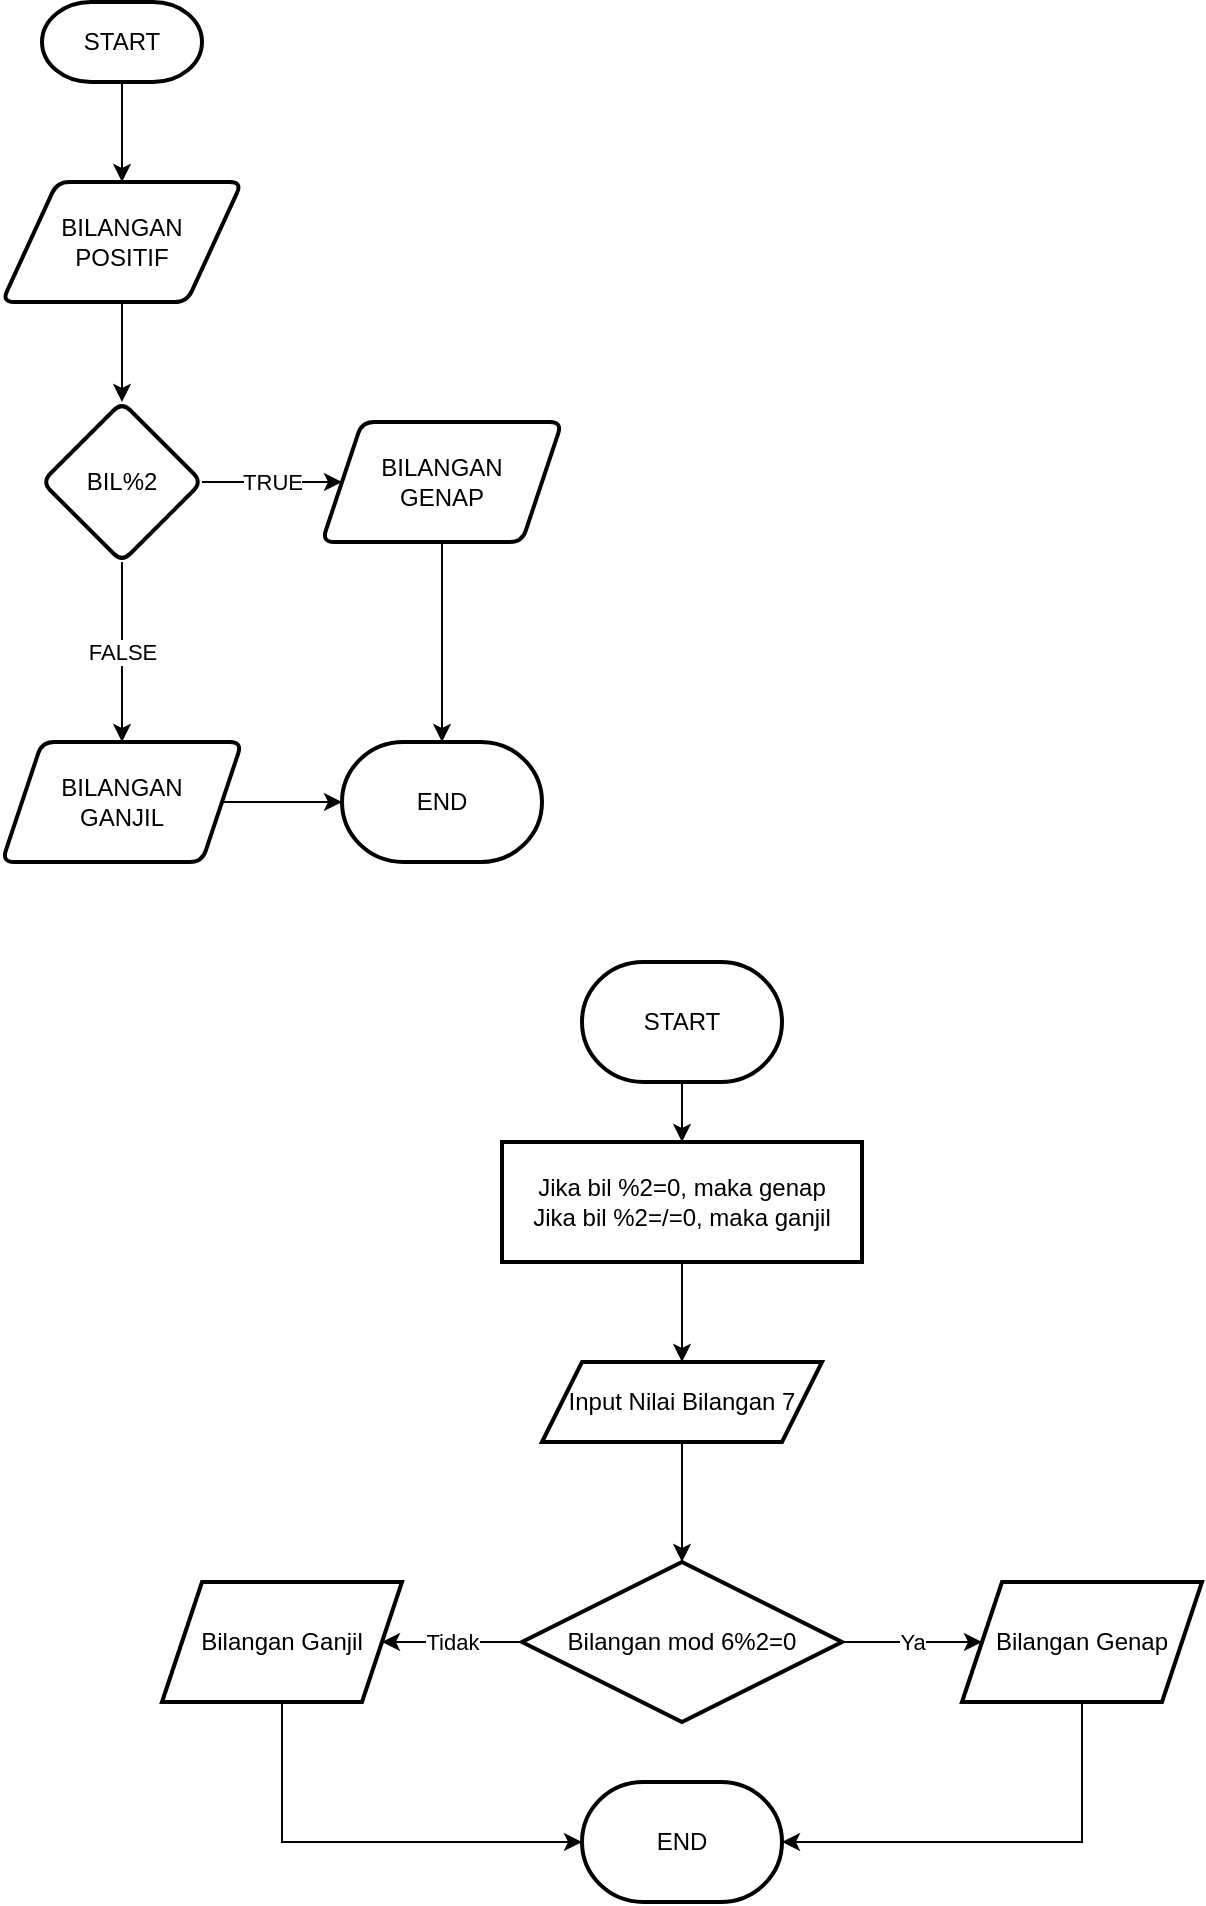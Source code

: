 <mxfile version="22.1.7" type="github">
  <diagram id="C5RBs43oDa-KdzZeNtuy" name="Page-1">
    <mxGraphModel dx="1760" dy="892" grid="1" gridSize="10" guides="1" tooltips="1" connect="1" arrows="1" fold="1" page="1" pageScale="1" pageWidth="827" pageHeight="1169" math="0" shadow="0">
      <root>
        <mxCell id="WIyWlLk6GJQsqaUBKTNV-0" />
        <mxCell id="WIyWlLk6GJQsqaUBKTNV-1" parent="WIyWlLk6GJQsqaUBKTNV-0" />
        <mxCell id="yjTNKrqDX9OZpZqWXkif-2" value="" style="edgeStyle=orthogonalEdgeStyle;rounded=0;orthogonalLoop=1;jettySize=auto;html=1;" parent="WIyWlLk6GJQsqaUBKTNV-1" source="yjTNKrqDX9OZpZqWXkif-0" target="yjTNKrqDX9OZpZqWXkif-1" edge="1">
          <mxGeometry relative="1" as="geometry" />
        </mxCell>
        <mxCell id="yjTNKrqDX9OZpZqWXkif-0" value="START" style="strokeWidth=2;html=1;shape=mxgraph.flowchart.terminator;whiteSpace=wrap;" parent="WIyWlLk6GJQsqaUBKTNV-1" vertex="1">
          <mxGeometry x="100" y="80" width="80" height="40" as="geometry" />
        </mxCell>
        <mxCell id="yjTNKrqDX9OZpZqWXkif-4" value="" style="edgeStyle=orthogonalEdgeStyle;rounded=0;orthogonalLoop=1;jettySize=auto;html=1;" parent="WIyWlLk6GJQsqaUBKTNV-1" source="yjTNKrqDX9OZpZqWXkif-1" target="yjTNKrqDX9OZpZqWXkif-3" edge="1">
          <mxGeometry relative="1" as="geometry" />
        </mxCell>
        <mxCell id="yjTNKrqDX9OZpZqWXkif-1" value="BILANGAN&lt;br&gt;POSITIF" style="shape=parallelogram;html=1;strokeWidth=2;perimeter=parallelogramPerimeter;whiteSpace=wrap;rounded=1;arcSize=12;size=0.23;" parent="WIyWlLk6GJQsqaUBKTNV-1" vertex="1">
          <mxGeometry x="80" y="170" width="120" height="60" as="geometry" />
        </mxCell>
        <mxCell id="yjTNKrqDX9OZpZqWXkif-6" value="TRUE" style="edgeStyle=orthogonalEdgeStyle;rounded=0;orthogonalLoop=1;jettySize=auto;html=1;" parent="WIyWlLk6GJQsqaUBKTNV-1" source="yjTNKrqDX9OZpZqWXkif-3" target="yjTNKrqDX9OZpZqWXkif-5" edge="1">
          <mxGeometry relative="1" as="geometry" />
        </mxCell>
        <mxCell id="yjTNKrqDX9OZpZqWXkif-8" value="FALSE" style="edgeStyle=orthogonalEdgeStyle;rounded=0;orthogonalLoop=1;jettySize=auto;html=1;" parent="WIyWlLk6GJQsqaUBKTNV-1" source="yjTNKrqDX9OZpZqWXkif-3" target="yjTNKrqDX9OZpZqWXkif-7" edge="1">
          <mxGeometry relative="1" as="geometry" />
        </mxCell>
        <mxCell id="yjTNKrqDX9OZpZqWXkif-3" value="BIL%2" style="rhombus;whiteSpace=wrap;html=1;strokeWidth=2;rounded=1;arcSize=12;" parent="WIyWlLk6GJQsqaUBKTNV-1" vertex="1">
          <mxGeometry x="100" y="280" width="80" height="80" as="geometry" />
        </mxCell>
        <mxCell id="yjTNKrqDX9OZpZqWXkif-11" value="" style="edgeStyle=orthogonalEdgeStyle;rounded=0;orthogonalLoop=1;jettySize=auto;html=1;" parent="WIyWlLk6GJQsqaUBKTNV-1" source="yjTNKrqDX9OZpZqWXkif-5" target="yjTNKrqDX9OZpZqWXkif-9" edge="1">
          <mxGeometry relative="1" as="geometry" />
        </mxCell>
        <mxCell id="yjTNKrqDX9OZpZqWXkif-5" value="BILANGAN&lt;br&gt;GENAP" style="shape=parallelogram;perimeter=parallelogramPerimeter;whiteSpace=wrap;html=1;fixedSize=1;strokeWidth=2;rounded=1;arcSize=12;" parent="WIyWlLk6GJQsqaUBKTNV-1" vertex="1">
          <mxGeometry x="240" y="290" width="120" height="60" as="geometry" />
        </mxCell>
        <mxCell id="yjTNKrqDX9OZpZqWXkif-10" value="" style="edgeStyle=orthogonalEdgeStyle;rounded=0;orthogonalLoop=1;jettySize=auto;html=1;" parent="WIyWlLk6GJQsqaUBKTNV-1" source="yjTNKrqDX9OZpZqWXkif-7" target="yjTNKrqDX9OZpZqWXkif-9" edge="1">
          <mxGeometry relative="1" as="geometry" />
        </mxCell>
        <mxCell id="yjTNKrqDX9OZpZqWXkif-7" value="BILANGAN&lt;br&gt;GANJIL" style="shape=parallelogram;perimeter=parallelogramPerimeter;whiteSpace=wrap;html=1;fixedSize=1;strokeWidth=2;rounded=1;arcSize=12;" parent="WIyWlLk6GJQsqaUBKTNV-1" vertex="1">
          <mxGeometry x="80" y="450" width="120" height="60" as="geometry" />
        </mxCell>
        <mxCell id="yjTNKrqDX9OZpZqWXkif-9" value="END" style="strokeWidth=2;html=1;shape=mxgraph.flowchart.terminator;whiteSpace=wrap;" parent="WIyWlLk6GJQsqaUBKTNV-1" vertex="1">
          <mxGeometry x="250" y="450" width="100" height="60" as="geometry" />
        </mxCell>
        <mxCell id="S1kVWRlpIQlhSgMfIQil-2" value="" style="edgeStyle=orthogonalEdgeStyle;rounded=0;orthogonalLoop=1;jettySize=auto;html=1;" edge="1" parent="WIyWlLk6GJQsqaUBKTNV-1" source="S1kVWRlpIQlhSgMfIQil-0" target="S1kVWRlpIQlhSgMfIQil-1">
          <mxGeometry relative="1" as="geometry" />
        </mxCell>
        <mxCell id="S1kVWRlpIQlhSgMfIQil-0" value="START" style="strokeWidth=2;html=1;shape=mxgraph.flowchart.terminator;whiteSpace=wrap;" vertex="1" parent="WIyWlLk6GJQsqaUBKTNV-1">
          <mxGeometry x="370" y="560" width="100" height="60" as="geometry" />
        </mxCell>
        <mxCell id="S1kVWRlpIQlhSgMfIQil-4" value="" style="edgeStyle=orthogonalEdgeStyle;rounded=0;orthogonalLoop=1;jettySize=auto;html=1;" edge="1" parent="WIyWlLk6GJQsqaUBKTNV-1" source="S1kVWRlpIQlhSgMfIQil-1" target="S1kVWRlpIQlhSgMfIQil-3">
          <mxGeometry relative="1" as="geometry" />
        </mxCell>
        <mxCell id="S1kVWRlpIQlhSgMfIQil-1" value="Jika bil %2=0, maka genap&lt;br&gt;Jika bil %2=/=0, maka ganjil" style="whiteSpace=wrap;html=1;strokeWidth=2;" vertex="1" parent="WIyWlLk6GJQsqaUBKTNV-1">
          <mxGeometry x="330" y="650" width="180" height="60" as="geometry" />
        </mxCell>
        <mxCell id="S1kVWRlpIQlhSgMfIQil-7" value="" style="edgeStyle=orthogonalEdgeStyle;rounded=0;orthogonalLoop=1;jettySize=auto;html=1;" edge="1" parent="WIyWlLk6GJQsqaUBKTNV-1" source="S1kVWRlpIQlhSgMfIQil-3" target="S1kVWRlpIQlhSgMfIQil-6">
          <mxGeometry relative="1" as="geometry" />
        </mxCell>
        <mxCell id="S1kVWRlpIQlhSgMfIQil-3" value="Input Nilai Bilangan 7" style="shape=parallelogram;perimeter=parallelogramPerimeter;whiteSpace=wrap;html=1;fixedSize=1;strokeWidth=2;" vertex="1" parent="WIyWlLk6GJQsqaUBKTNV-1">
          <mxGeometry x="350" y="760" width="140" height="40" as="geometry" />
        </mxCell>
        <mxCell id="S1kVWRlpIQlhSgMfIQil-9" value="Tidak" style="edgeStyle=orthogonalEdgeStyle;rounded=0;orthogonalLoop=1;jettySize=auto;html=1;" edge="1" parent="WIyWlLk6GJQsqaUBKTNV-1" source="S1kVWRlpIQlhSgMfIQil-6" target="S1kVWRlpIQlhSgMfIQil-8">
          <mxGeometry relative="1" as="geometry" />
        </mxCell>
        <mxCell id="S1kVWRlpIQlhSgMfIQil-11" value="Ya" style="edgeStyle=orthogonalEdgeStyle;rounded=0;orthogonalLoop=1;jettySize=auto;html=1;" edge="1" parent="WIyWlLk6GJQsqaUBKTNV-1" source="S1kVWRlpIQlhSgMfIQil-6" target="S1kVWRlpIQlhSgMfIQil-10">
          <mxGeometry relative="1" as="geometry" />
        </mxCell>
        <mxCell id="S1kVWRlpIQlhSgMfIQil-6" value="Bilangan mod 6%2=0" style="rhombus;whiteSpace=wrap;html=1;strokeWidth=2;" vertex="1" parent="WIyWlLk6GJQsqaUBKTNV-1">
          <mxGeometry x="340" y="860" width="160" height="80" as="geometry" />
        </mxCell>
        <mxCell id="S1kVWRlpIQlhSgMfIQil-8" value="Bilangan Ganjil" style="shape=parallelogram;perimeter=parallelogramPerimeter;whiteSpace=wrap;html=1;fixedSize=1;strokeWidth=2;" vertex="1" parent="WIyWlLk6GJQsqaUBKTNV-1">
          <mxGeometry x="160" y="870" width="120" height="60" as="geometry" />
        </mxCell>
        <mxCell id="S1kVWRlpIQlhSgMfIQil-10" value="Bilangan Genap" style="shape=parallelogram;perimeter=parallelogramPerimeter;whiteSpace=wrap;html=1;fixedSize=1;strokeWidth=2;" vertex="1" parent="WIyWlLk6GJQsqaUBKTNV-1">
          <mxGeometry x="560" y="870" width="120" height="60" as="geometry" />
        </mxCell>
        <mxCell id="S1kVWRlpIQlhSgMfIQil-12" value="END" style="strokeWidth=2;html=1;shape=mxgraph.flowchart.terminator;whiteSpace=wrap;" vertex="1" parent="WIyWlLk6GJQsqaUBKTNV-1">
          <mxGeometry x="370" y="970" width="100" height="60" as="geometry" />
        </mxCell>
        <mxCell id="S1kVWRlpIQlhSgMfIQil-14" style="edgeStyle=orthogonalEdgeStyle;rounded=0;orthogonalLoop=1;jettySize=auto;html=1;exitX=0.5;exitY=1;exitDx=0;exitDy=0;entryX=0;entryY=0.5;entryDx=0;entryDy=0;entryPerimeter=0;" edge="1" parent="WIyWlLk6GJQsqaUBKTNV-1" source="S1kVWRlpIQlhSgMfIQil-8" target="S1kVWRlpIQlhSgMfIQil-12">
          <mxGeometry relative="1" as="geometry">
            <Array as="points">
              <mxPoint x="220" y="1000" />
            </Array>
          </mxGeometry>
        </mxCell>
        <mxCell id="S1kVWRlpIQlhSgMfIQil-15" style="edgeStyle=orthogonalEdgeStyle;rounded=0;orthogonalLoop=1;jettySize=auto;html=1;exitX=0.5;exitY=1;exitDx=0;exitDy=0;entryX=1;entryY=0.5;entryDx=0;entryDy=0;entryPerimeter=0;" edge="1" parent="WIyWlLk6GJQsqaUBKTNV-1" source="S1kVWRlpIQlhSgMfIQil-10" target="S1kVWRlpIQlhSgMfIQil-12">
          <mxGeometry relative="1" as="geometry" />
        </mxCell>
      </root>
    </mxGraphModel>
  </diagram>
</mxfile>
